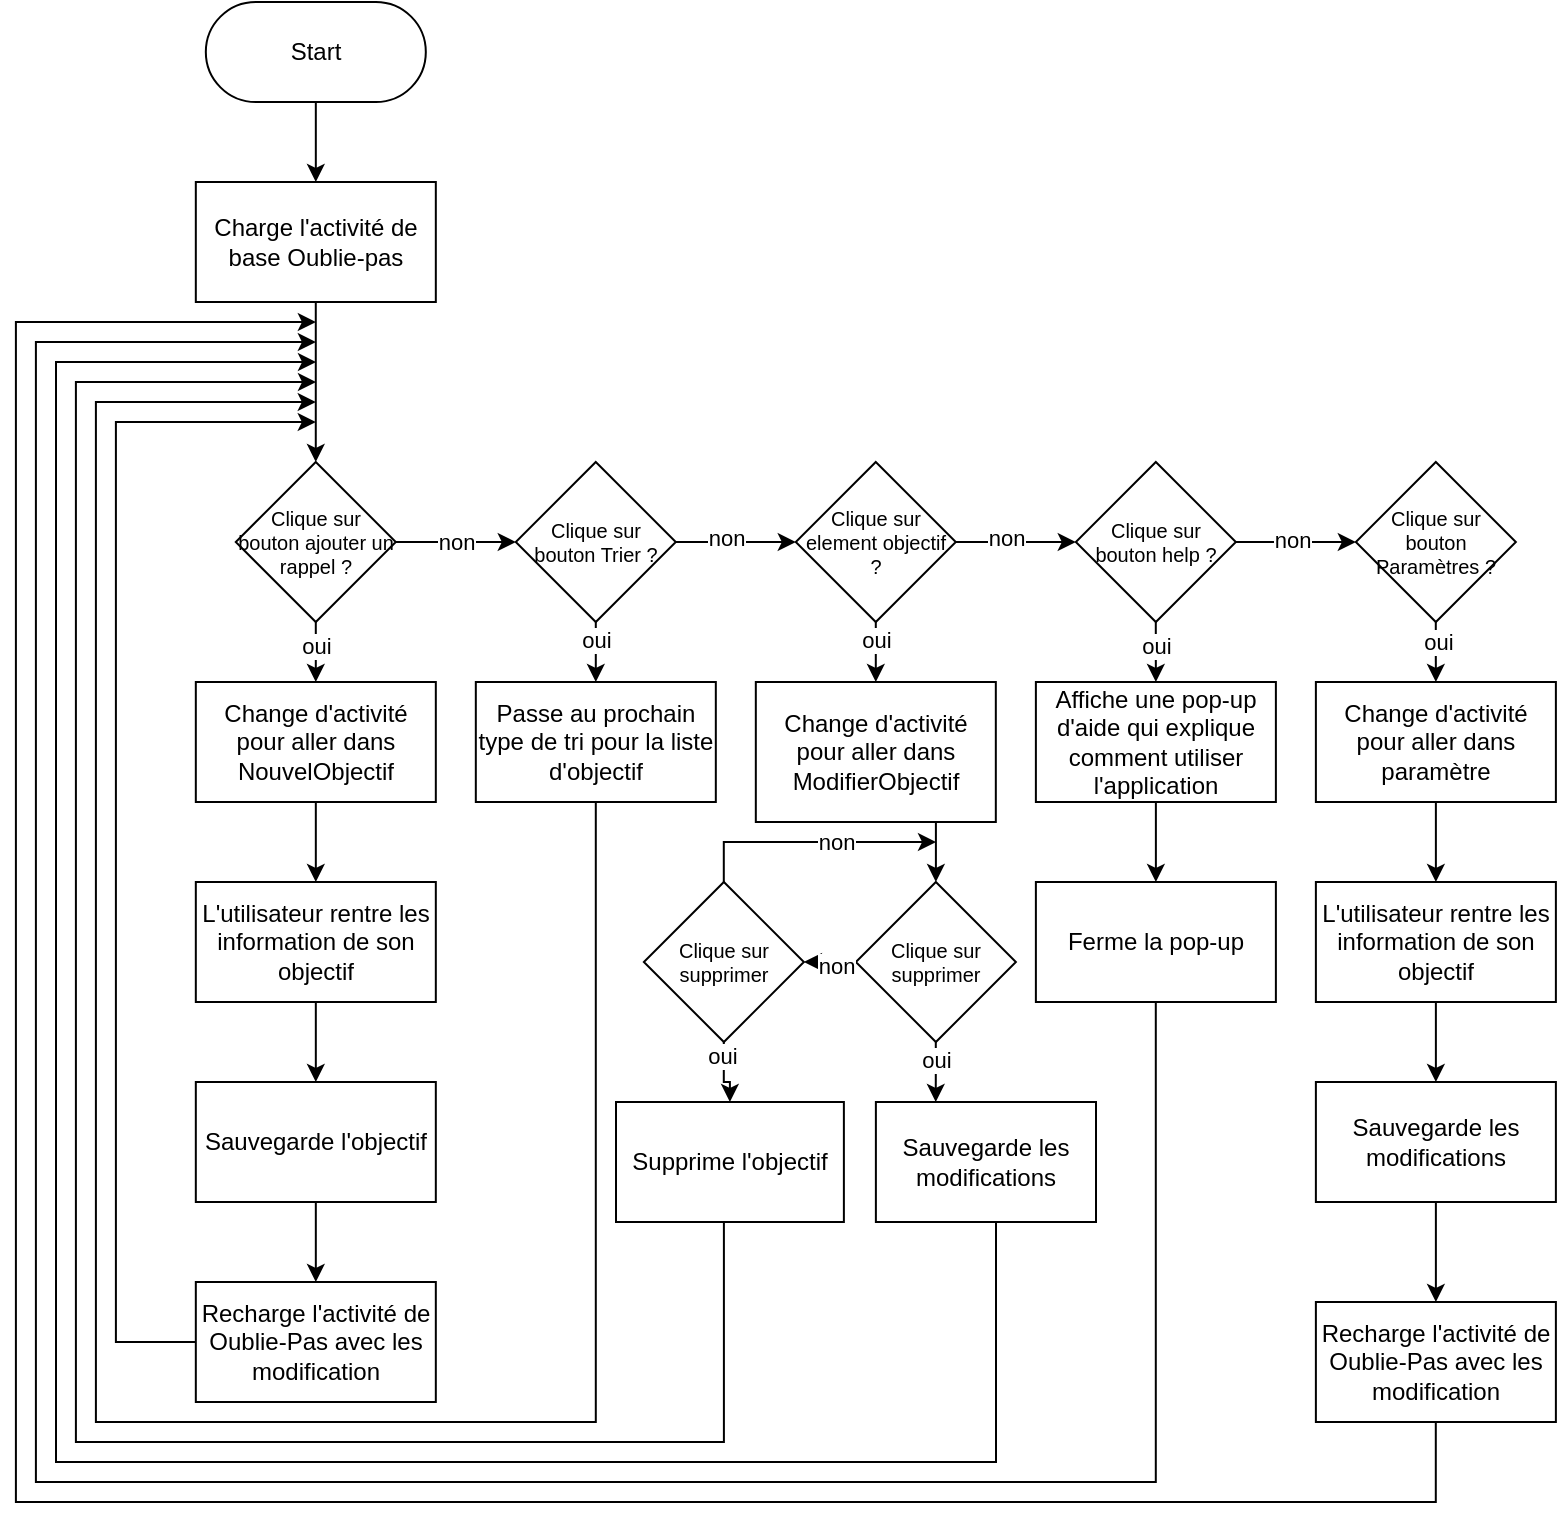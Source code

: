 <mxfile version="24.2.5" type="device">
  <diagram id="C5RBs43oDa-KdzZeNtuy" name="Page-1">
    <mxGraphModel dx="1569" dy="1183" grid="1" gridSize="10" guides="1" tooltips="1" connect="1" arrows="1" fold="1" page="1" pageScale="1" pageWidth="827" pageHeight="1169" math="0" shadow="0">
      <root>
        <mxCell id="WIyWlLk6GJQsqaUBKTNV-0" />
        <mxCell id="WIyWlLk6GJQsqaUBKTNV-1" parent="WIyWlLk6GJQsqaUBKTNV-0" />
        <mxCell id="_6tr1Xom2ZHIiFsJpTrp-49" style="edgeStyle=orthogonalEdgeStyle;rounded=0;orthogonalLoop=1;jettySize=auto;html=1;" parent="WIyWlLk6GJQsqaUBKTNV-1" source="_6tr1Xom2ZHIiFsJpTrp-1" target="_6tr1Xom2ZHIiFsJpTrp-41" edge="1">
          <mxGeometry relative="1" as="geometry" />
        </mxCell>
        <mxCell id="_6tr1Xom2ZHIiFsJpTrp-1" value="Start" style="rounded=1;whiteSpace=wrap;html=1;arcSize=50;" parent="WIyWlLk6GJQsqaUBKTNV-1" vertex="1">
          <mxGeometry x="114.91" width="110" height="50" as="geometry" />
        </mxCell>
        <mxCell id="_6tr1Xom2ZHIiFsJpTrp-14" value="non" style="edgeStyle=orthogonalEdgeStyle;rounded=0;orthogonalLoop=1;jettySize=auto;html=1;exitX=1;exitY=0.5;exitDx=0;exitDy=0;entryX=0;entryY=0.5;entryDx=0;entryDy=0;" parent="WIyWlLk6GJQsqaUBKTNV-1" source="_6tr1Xom2ZHIiFsJpTrp-3" target="_6tr1Xom2ZHIiFsJpTrp-4" edge="1">
          <mxGeometry relative="1" as="geometry">
            <mxPoint as="offset" />
          </mxGeometry>
        </mxCell>
        <mxCell id="_6tr1Xom2ZHIiFsJpTrp-19" style="edgeStyle=orthogonalEdgeStyle;rounded=0;orthogonalLoop=1;jettySize=auto;html=1;" parent="WIyWlLk6GJQsqaUBKTNV-1" source="_6tr1Xom2ZHIiFsJpTrp-3" target="_6tr1Xom2ZHIiFsJpTrp-18" edge="1">
          <mxGeometry relative="1" as="geometry" />
        </mxCell>
        <mxCell id="_8OVhGc8W89ug8LLx8K2-16" value="oui" style="edgeLabel;html=1;align=center;verticalAlign=middle;resizable=0;points=[];" vertex="1" connectable="0" parent="_6tr1Xom2ZHIiFsJpTrp-19">
          <mxGeometry x="0.134" relative="1" as="geometry">
            <mxPoint as="offset" />
          </mxGeometry>
        </mxCell>
        <mxCell id="_6tr1Xom2ZHIiFsJpTrp-3" value="Clique sur bouton ajouter un rappel ?" style="rhombus;whiteSpace=wrap;html=1;fontSize=10;" parent="WIyWlLk6GJQsqaUBKTNV-1" vertex="1">
          <mxGeometry x="129.89" y="230" width="80" height="80" as="geometry" />
        </mxCell>
        <mxCell id="_6tr1Xom2ZHIiFsJpTrp-15" style="edgeStyle=orthogonalEdgeStyle;rounded=0;orthogonalLoop=1;jettySize=auto;html=1;entryX=0;entryY=0.5;entryDx=0;entryDy=0;" parent="WIyWlLk6GJQsqaUBKTNV-1" source="_6tr1Xom2ZHIiFsJpTrp-4" target="_6tr1Xom2ZHIiFsJpTrp-5" edge="1">
          <mxGeometry relative="1" as="geometry" />
        </mxCell>
        <mxCell id="_8OVhGc8W89ug8LLx8K2-11" value="non" style="edgeLabel;html=1;align=center;verticalAlign=middle;resizable=0;points=[];" vertex="1" connectable="0" parent="_6tr1Xom2ZHIiFsJpTrp-15">
          <mxGeometry x="-0.191" y="2" relative="1" as="geometry">
            <mxPoint as="offset" />
          </mxGeometry>
        </mxCell>
        <mxCell id="_6tr1Xom2ZHIiFsJpTrp-21" style="edgeStyle=orthogonalEdgeStyle;rounded=0;orthogonalLoop=1;jettySize=auto;html=1;entryX=0.5;entryY=0;entryDx=0;entryDy=0;" parent="WIyWlLk6GJQsqaUBKTNV-1" source="_6tr1Xom2ZHIiFsJpTrp-4" target="_6tr1Xom2ZHIiFsJpTrp-20" edge="1">
          <mxGeometry relative="1" as="geometry" />
        </mxCell>
        <mxCell id="_8OVhGc8W89ug8LLx8K2-17" value="oui" style="edgeLabel;html=1;align=center;verticalAlign=middle;resizable=0;points=[];" vertex="1" connectable="0" parent="_6tr1Xom2ZHIiFsJpTrp-21">
          <mxGeometry x="-0.666" relative="1" as="geometry">
            <mxPoint as="offset" />
          </mxGeometry>
        </mxCell>
        <mxCell id="_6tr1Xom2ZHIiFsJpTrp-4" value="Clique sur bouton Trier ?" style="rhombus;whiteSpace=wrap;html=1;fontSize=10;" parent="WIyWlLk6GJQsqaUBKTNV-1" vertex="1">
          <mxGeometry x="269.89" y="230" width="80" height="80" as="geometry" />
        </mxCell>
        <mxCell id="_6tr1Xom2ZHIiFsJpTrp-16" style="edgeStyle=orthogonalEdgeStyle;rounded=0;orthogonalLoop=1;jettySize=auto;html=1;exitX=1;exitY=0.5;exitDx=0;exitDy=0;entryX=0;entryY=0.5;entryDx=0;entryDy=0;" parent="WIyWlLk6GJQsqaUBKTNV-1" source="_6tr1Xom2ZHIiFsJpTrp-5" edge="1">
          <mxGeometry relative="1" as="geometry">
            <mxPoint x="549.89" y="270" as="targetPoint" />
          </mxGeometry>
        </mxCell>
        <mxCell id="_8OVhGc8W89ug8LLx8K2-13" value="non" style="edgeLabel;html=1;align=center;verticalAlign=middle;resizable=0;points=[];" vertex="1" connectable="0" parent="_6tr1Xom2ZHIiFsJpTrp-16">
          <mxGeometry x="-0.198" y="2" relative="1" as="geometry">
            <mxPoint as="offset" />
          </mxGeometry>
        </mxCell>
        <mxCell id="_6tr1Xom2ZHIiFsJpTrp-23" style="edgeStyle=orthogonalEdgeStyle;rounded=0;orthogonalLoop=1;jettySize=auto;html=1;entryX=0.5;entryY=0;entryDx=0;entryDy=0;" parent="WIyWlLk6GJQsqaUBKTNV-1" source="_6tr1Xom2ZHIiFsJpTrp-5" target="_6tr1Xom2ZHIiFsJpTrp-22" edge="1">
          <mxGeometry relative="1" as="geometry" />
        </mxCell>
        <mxCell id="_8OVhGc8W89ug8LLx8K2-18" value="oui" style="edgeLabel;html=1;align=center;verticalAlign=middle;resizable=0;points=[];" vertex="1" connectable="0" parent="_6tr1Xom2ZHIiFsJpTrp-23">
          <mxGeometry x="-0.632" relative="1" as="geometry">
            <mxPoint as="offset" />
          </mxGeometry>
        </mxCell>
        <mxCell id="_6tr1Xom2ZHIiFsJpTrp-5" value="Clique sur element objectif ?" style="rhombus;whiteSpace=wrap;html=1;fontSize=10;spacingBottom=0;spacingLeft=0;" parent="WIyWlLk6GJQsqaUBKTNV-1" vertex="1">
          <mxGeometry x="409.89" y="230" width="80" height="80" as="geometry" />
        </mxCell>
        <mxCell id="_6tr1Xom2ZHIiFsJpTrp-27" style="edgeStyle=orthogonalEdgeStyle;rounded=0;orthogonalLoop=1;jettySize=auto;html=1;entryX=0.5;entryY=0;entryDx=0;entryDy=0;" parent="WIyWlLk6GJQsqaUBKTNV-1" source="_6tr1Xom2ZHIiFsJpTrp-7" target="_6tr1Xom2ZHIiFsJpTrp-26" edge="1">
          <mxGeometry relative="1" as="geometry" />
        </mxCell>
        <mxCell id="_8OVhGc8W89ug8LLx8K2-19" value="oui" style="edgeLabel;html=1;align=center;verticalAlign=middle;resizable=0;points=[];" vertex="1" connectable="0" parent="_6tr1Xom2ZHIiFsJpTrp-27">
          <mxGeometry x="0.267" relative="1" as="geometry">
            <mxPoint as="offset" />
          </mxGeometry>
        </mxCell>
        <mxCell id="_6tr1Xom2ZHIiFsJpTrp-58" style="edgeStyle=orthogonalEdgeStyle;rounded=0;orthogonalLoop=1;jettySize=auto;html=1;entryX=0;entryY=0.5;entryDx=0;entryDy=0;" parent="WIyWlLk6GJQsqaUBKTNV-1" source="_6tr1Xom2ZHIiFsJpTrp-7" target="_6tr1Xom2ZHIiFsJpTrp-56" edge="1">
          <mxGeometry relative="1" as="geometry" />
        </mxCell>
        <mxCell id="_8OVhGc8W89ug8LLx8K2-14" value="non" style="edgeLabel;html=1;align=center;verticalAlign=middle;resizable=0;points=[];" vertex="1" connectable="0" parent="_6tr1Xom2ZHIiFsJpTrp-58">
          <mxGeometry x="-0.081" y="1" relative="1" as="geometry">
            <mxPoint as="offset" />
          </mxGeometry>
        </mxCell>
        <mxCell id="_6tr1Xom2ZHIiFsJpTrp-7" value="Clique sur bouton help ?" style="rhombus;whiteSpace=wrap;html=1;fontSize=10;" parent="WIyWlLk6GJQsqaUBKTNV-1" vertex="1">
          <mxGeometry x="549.92" y="230" width="80" height="80" as="geometry" />
        </mxCell>
        <mxCell id="_6tr1Xom2ZHIiFsJpTrp-18" value="Change d&#39;activité pour aller dans NouvelObjectif" style="rounded=0;whiteSpace=wrap;html=1;" parent="WIyWlLk6GJQsqaUBKTNV-1" vertex="1">
          <mxGeometry x="109.91" y="340" width="120" height="60" as="geometry" />
        </mxCell>
        <mxCell id="_6tr1Xom2ZHIiFsJpTrp-59" style="edgeStyle=orthogonalEdgeStyle;rounded=0;orthogonalLoop=1;jettySize=auto;html=1;" parent="WIyWlLk6GJQsqaUBKTNV-1" source="_6tr1Xom2ZHIiFsJpTrp-20" edge="1">
          <mxGeometry relative="1" as="geometry">
            <mxPoint x="169.94" y="200" as="targetPoint" />
            <Array as="points">
              <mxPoint x="309.94" y="710" />
              <mxPoint x="59.94" y="710" />
              <mxPoint x="59.94" y="200" />
              <mxPoint x="169.94" y="200" />
            </Array>
          </mxGeometry>
        </mxCell>
        <mxCell id="_6tr1Xom2ZHIiFsJpTrp-20" value="Passe au prochain type de tri pour la liste d&#39;objectif" style="rounded=0;whiteSpace=wrap;html=1;" parent="WIyWlLk6GJQsqaUBKTNV-1" vertex="1">
          <mxGeometry x="249.91" y="340" width="120" height="60" as="geometry" />
        </mxCell>
        <mxCell id="_6tr1Xom2ZHIiFsJpTrp-60" style="edgeStyle=orthogonalEdgeStyle;rounded=0;orthogonalLoop=1;jettySize=auto;html=1;entryX=0.5;entryY=0;entryDx=0;entryDy=0;" parent="WIyWlLk6GJQsqaUBKTNV-1" source="_6tr1Xom2ZHIiFsJpTrp-22" edge="1" target="_8OVhGc8W89ug8LLx8K2-1">
          <mxGeometry relative="1" as="geometry">
            <mxPoint x="449.91" y="440" as="targetPoint" />
            <Array as="points">
              <mxPoint x="479.94" y="430" />
              <mxPoint x="479.94" y="430" />
            </Array>
          </mxGeometry>
        </mxCell>
        <mxCell id="_6tr1Xom2ZHIiFsJpTrp-22" value="Change d&#39;activité pour aller dans ModifierObjectif" style="rounded=0;whiteSpace=wrap;html=1;" parent="WIyWlLk6GJQsqaUBKTNV-1" vertex="1">
          <mxGeometry x="389.91" y="340" width="120" height="70" as="geometry" />
        </mxCell>
        <mxCell id="_6tr1Xom2ZHIiFsJpTrp-62" style="edgeStyle=orthogonalEdgeStyle;rounded=0;orthogonalLoop=1;jettySize=auto;html=1;entryX=0.5;entryY=0;entryDx=0;entryDy=0;" parent="WIyWlLk6GJQsqaUBKTNV-1" source="_6tr1Xom2ZHIiFsJpTrp-26" target="_6tr1Xom2ZHIiFsJpTrp-61" edge="1">
          <mxGeometry relative="1" as="geometry" />
        </mxCell>
        <mxCell id="_6tr1Xom2ZHIiFsJpTrp-26" value="Affiche une pop-up&lt;br&gt;d&#39;aide qui explique comment utiliser l&#39;application" style="rounded=0;whiteSpace=wrap;html=1;" parent="WIyWlLk6GJQsqaUBKTNV-1" vertex="1">
          <mxGeometry x="529.94" y="340" width="120" height="60" as="geometry" />
        </mxCell>
        <mxCell id="_6tr1Xom2ZHIiFsJpTrp-28" value="" style="endArrow=classic;html=1;rounded=0;exitX=0.5;exitY=1;exitDx=0;exitDy=0;" parent="WIyWlLk6GJQsqaUBKTNV-1" source="_6tr1Xom2ZHIiFsJpTrp-18" edge="1">
          <mxGeometry width="50" height="50" relative="1" as="geometry">
            <mxPoint x="189.91" y="540" as="sourcePoint" />
            <mxPoint x="169.91" y="440" as="targetPoint" />
          </mxGeometry>
        </mxCell>
        <mxCell id="_6tr1Xom2ZHIiFsJpTrp-33" value="L&#39;utilisateur rentre les information de son objectif" style="rounded=0;whiteSpace=wrap;html=1;" parent="WIyWlLk6GJQsqaUBKTNV-1" vertex="1">
          <mxGeometry x="109.91" y="440" width="120" height="60" as="geometry" />
        </mxCell>
        <mxCell id="_6tr1Xom2ZHIiFsJpTrp-50" style="edgeStyle=orthogonalEdgeStyle;rounded=0;orthogonalLoop=1;jettySize=auto;html=1;entryX=0.5;entryY=0;entryDx=0;entryDy=0;" parent="WIyWlLk6GJQsqaUBKTNV-1" source="_6tr1Xom2ZHIiFsJpTrp-41" target="_6tr1Xom2ZHIiFsJpTrp-3" edge="1">
          <mxGeometry relative="1" as="geometry" />
        </mxCell>
        <mxCell id="_6tr1Xom2ZHIiFsJpTrp-41" value="Charge l&#39;activité de base Oublie-pas" style="rounded=0;whiteSpace=wrap;html=1;" parent="WIyWlLk6GJQsqaUBKTNV-1" vertex="1">
          <mxGeometry x="109.91" y="90" width="120" height="60" as="geometry" />
        </mxCell>
        <mxCell id="_6tr1Xom2ZHIiFsJpTrp-46" style="edgeStyle=orthogonalEdgeStyle;rounded=0;orthogonalLoop=1;jettySize=auto;html=1;exitX=0.5;exitY=1;exitDx=0;exitDy=0;entryX=0.5;entryY=0;entryDx=0;entryDy=0;" parent="WIyWlLk6GJQsqaUBKTNV-1" source="_6tr1Xom2ZHIiFsJpTrp-43" target="_6tr1Xom2ZHIiFsJpTrp-45" edge="1">
          <mxGeometry relative="1" as="geometry" />
        </mxCell>
        <mxCell id="_6tr1Xom2ZHIiFsJpTrp-43" value="Sauvegarde l&#39;objectif" style="rounded=0;whiteSpace=wrap;html=1;" parent="WIyWlLk6GJQsqaUBKTNV-1" vertex="1">
          <mxGeometry x="109.91" y="540" width="120" height="60" as="geometry" />
        </mxCell>
        <mxCell id="_6tr1Xom2ZHIiFsJpTrp-44" value="" style="endArrow=classic;html=1;rounded=0;exitX=0.5;exitY=1;exitDx=0;exitDy=0;" parent="WIyWlLk6GJQsqaUBKTNV-1" source="_6tr1Xom2ZHIiFsJpTrp-33" target="_6tr1Xom2ZHIiFsJpTrp-43" edge="1">
          <mxGeometry width="50" height="50" relative="1" as="geometry">
            <mxPoint x="-10.06" y="530" as="sourcePoint" />
            <mxPoint x="39.94" y="480" as="targetPoint" />
          </mxGeometry>
        </mxCell>
        <mxCell id="_6tr1Xom2ZHIiFsJpTrp-48" style="edgeStyle=orthogonalEdgeStyle;rounded=0;orthogonalLoop=1;jettySize=auto;html=1;" parent="WIyWlLk6GJQsqaUBKTNV-1" source="_6tr1Xom2ZHIiFsJpTrp-45" edge="1">
          <mxGeometry relative="1" as="geometry">
            <mxPoint x="169.94" y="210" as="targetPoint" />
            <Array as="points">
              <mxPoint x="69.94" y="670" />
              <mxPoint x="69.94" y="210" />
              <mxPoint x="169.94" y="210" />
            </Array>
          </mxGeometry>
        </mxCell>
        <mxCell id="_6tr1Xom2ZHIiFsJpTrp-45" value="Recharge l&#39;activité de Oublie-Pas avec les modification" style="rounded=0;whiteSpace=wrap;html=1;" parent="WIyWlLk6GJQsqaUBKTNV-1" vertex="1">
          <mxGeometry x="109.91" y="640" width="120" height="60" as="geometry" />
        </mxCell>
        <mxCell id="_6tr1Xom2ZHIiFsJpTrp-55" style="edgeStyle=orthogonalEdgeStyle;rounded=0;orthogonalLoop=1;jettySize=auto;html=1;entryX=0.5;entryY=0;entryDx=0;entryDy=0;" parent="WIyWlLk6GJQsqaUBKTNV-1" source="_6tr1Xom2ZHIiFsJpTrp-56" target="_6tr1Xom2ZHIiFsJpTrp-57" edge="1">
          <mxGeometry relative="1" as="geometry" />
        </mxCell>
        <mxCell id="_8OVhGc8W89ug8LLx8K2-20" value="oui" style="edgeLabel;html=1;align=center;verticalAlign=middle;resizable=0;points=[];" vertex="1" connectable="0" parent="_6tr1Xom2ZHIiFsJpTrp-55">
          <mxGeometry x="0.2" y="1" relative="1" as="geometry">
            <mxPoint as="offset" />
          </mxGeometry>
        </mxCell>
        <mxCell id="_6tr1Xom2ZHIiFsJpTrp-56" value="Clique sur bouton Paramètres ?" style="rhombus;whiteSpace=wrap;html=1;fontSize=10;" parent="WIyWlLk6GJQsqaUBKTNV-1" vertex="1">
          <mxGeometry x="689.92" y="230" width="80" height="80" as="geometry" />
        </mxCell>
        <mxCell id="_6tr1Xom2ZHIiFsJpTrp-66" style="edgeStyle=orthogonalEdgeStyle;rounded=0;orthogonalLoop=1;jettySize=auto;html=1;entryX=0.5;entryY=0;entryDx=0;entryDy=0;" parent="WIyWlLk6GJQsqaUBKTNV-1" source="_6tr1Xom2ZHIiFsJpTrp-57" target="_6tr1Xom2ZHIiFsJpTrp-65" edge="1">
          <mxGeometry relative="1" as="geometry" />
        </mxCell>
        <mxCell id="_6tr1Xom2ZHIiFsJpTrp-57" value="Change d&#39;activité pour aller dans paramètre" style="rounded=0;whiteSpace=wrap;html=1;" parent="WIyWlLk6GJQsqaUBKTNV-1" vertex="1">
          <mxGeometry x="669.94" y="340" width="120" height="60" as="geometry" />
        </mxCell>
        <mxCell id="_6tr1Xom2ZHIiFsJpTrp-64" style="edgeStyle=orthogonalEdgeStyle;rounded=0;orthogonalLoop=1;jettySize=auto;html=1;" parent="WIyWlLk6GJQsqaUBKTNV-1" source="_6tr1Xom2ZHIiFsJpTrp-61" edge="1">
          <mxGeometry relative="1" as="geometry">
            <mxPoint x="169.94" y="170" as="targetPoint" />
            <Array as="points">
              <mxPoint x="589.94" y="740" />
              <mxPoint x="29.94" y="740" />
              <mxPoint x="29.94" y="170" />
            </Array>
          </mxGeometry>
        </mxCell>
        <mxCell id="_6tr1Xom2ZHIiFsJpTrp-61" value="Ferme la pop-up" style="rounded=0;whiteSpace=wrap;html=1;" parent="WIyWlLk6GJQsqaUBKTNV-1" vertex="1">
          <mxGeometry x="529.94" y="440" width="120" height="60" as="geometry" />
        </mxCell>
        <mxCell id="_6tr1Xom2ZHIiFsJpTrp-68" style="edgeStyle=orthogonalEdgeStyle;rounded=0;orthogonalLoop=1;jettySize=auto;html=1;entryX=0.5;entryY=0;entryDx=0;entryDy=0;" parent="WIyWlLk6GJQsqaUBKTNV-1" source="_6tr1Xom2ZHIiFsJpTrp-65" target="_6tr1Xom2ZHIiFsJpTrp-67" edge="1">
          <mxGeometry relative="1" as="geometry" />
        </mxCell>
        <mxCell id="_6tr1Xom2ZHIiFsJpTrp-65" value="L&#39;utilisateur rentre les information de son objectif" style="rounded=0;whiteSpace=wrap;html=1;" parent="WIyWlLk6GJQsqaUBKTNV-1" vertex="1">
          <mxGeometry x="669.94" y="440" width="120" height="60" as="geometry" />
        </mxCell>
        <mxCell id="_6tr1Xom2ZHIiFsJpTrp-70" style="edgeStyle=orthogonalEdgeStyle;rounded=0;orthogonalLoop=1;jettySize=auto;html=1;entryX=0.5;entryY=0;entryDx=0;entryDy=0;" parent="WIyWlLk6GJQsqaUBKTNV-1" source="_6tr1Xom2ZHIiFsJpTrp-67" target="_6tr1Xom2ZHIiFsJpTrp-69" edge="1">
          <mxGeometry relative="1" as="geometry" />
        </mxCell>
        <mxCell id="_6tr1Xom2ZHIiFsJpTrp-67" value="Sauvegarde les modifications" style="rounded=0;whiteSpace=wrap;html=1;" parent="WIyWlLk6GJQsqaUBKTNV-1" vertex="1">
          <mxGeometry x="669.94" y="540" width="120" height="60" as="geometry" />
        </mxCell>
        <mxCell id="_6tr1Xom2ZHIiFsJpTrp-71" style="edgeStyle=orthogonalEdgeStyle;rounded=0;orthogonalLoop=1;jettySize=auto;html=1;" parent="WIyWlLk6GJQsqaUBKTNV-1" source="_6tr1Xom2ZHIiFsJpTrp-69" edge="1">
          <mxGeometry relative="1" as="geometry">
            <mxPoint x="169.94" y="160" as="targetPoint" />
            <Array as="points">
              <mxPoint x="729.94" y="750" />
              <mxPoint x="19.94" y="750" />
              <mxPoint x="19.94" y="160" />
            </Array>
          </mxGeometry>
        </mxCell>
        <mxCell id="_6tr1Xom2ZHIiFsJpTrp-69" value="Recharge l&#39;activité de Oublie-Pas avec les modification" style="rounded=0;whiteSpace=wrap;html=1;" parent="WIyWlLk6GJQsqaUBKTNV-1" vertex="1">
          <mxGeometry x="669.94" y="650" width="120" height="60" as="geometry" />
        </mxCell>
        <mxCell id="_8OVhGc8W89ug8LLx8K2-7" style="edgeStyle=orthogonalEdgeStyle;rounded=0;orthogonalLoop=1;jettySize=auto;html=1;entryX=0.272;entryY=0;entryDx=0;entryDy=0;entryPerimeter=0;" edge="1" parent="WIyWlLk6GJQsqaUBKTNV-1" source="_8OVhGc8W89ug8LLx8K2-1" target="_8OVhGc8W89ug8LLx8K2-4">
          <mxGeometry relative="1" as="geometry" />
        </mxCell>
        <mxCell id="_8OVhGc8W89ug8LLx8K2-21" value="oui" style="edgeLabel;html=1;align=center;verticalAlign=middle;resizable=0;points=[];" vertex="1" connectable="0" parent="_8OVhGc8W89ug8LLx8K2-7">
          <mxGeometry x="-0.633" relative="1" as="geometry">
            <mxPoint as="offset" />
          </mxGeometry>
        </mxCell>
        <mxCell id="_8OVhGc8W89ug8LLx8K2-1" value="Clique sur supprimer" style="rhombus;whiteSpace=wrap;html=1;fontSize=10;spacingBottom=0;spacingLeft=0;" vertex="1" parent="WIyWlLk6GJQsqaUBKTNV-1">
          <mxGeometry x="439.94" y="440" width="80" height="80" as="geometry" />
        </mxCell>
        <mxCell id="_8OVhGc8W89ug8LLx8K2-6" style="edgeStyle=orthogonalEdgeStyle;rounded=0;orthogonalLoop=1;jettySize=auto;html=1;" edge="1" parent="WIyWlLk6GJQsqaUBKTNV-1" source="_8OVhGc8W89ug8LLx8K2-2" target="_8OVhGc8W89ug8LLx8K2-5">
          <mxGeometry relative="1" as="geometry" />
        </mxCell>
        <mxCell id="_8OVhGc8W89ug8LLx8K2-22" value="oui" style="edgeLabel;html=1;align=center;verticalAlign=middle;resizable=0;points=[];" vertex="1" connectable="0" parent="_8OVhGc8W89ug8LLx8K2-6">
          <mxGeometry x="-0.599" y="-1" relative="1" as="geometry">
            <mxPoint as="offset" />
          </mxGeometry>
        </mxCell>
        <mxCell id="_8OVhGc8W89ug8LLx8K2-9" value="non" style="edgeStyle=orthogonalEdgeStyle;rounded=0;orthogonalLoop=1;jettySize=auto;html=1;" edge="1" parent="WIyWlLk6GJQsqaUBKTNV-1" source="_8OVhGc8W89ug8LLx8K2-2">
          <mxGeometry x="0.207" relative="1" as="geometry">
            <mxPoint x="480" y="420.0" as="targetPoint" />
            <Array as="points">
              <mxPoint x="374" y="420" />
            </Array>
            <mxPoint as="offset" />
          </mxGeometry>
        </mxCell>
        <mxCell id="_8OVhGc8W89ug8LLx8K2-2" value="Clique sur supprimer" style="rhombus;whiteSpace=wrap;html=1;fontSize=10;spacingBottom=0;spacingLeft=0;" vertex="1" parent="WIyWlLk6GJQsqaUBKTNV-1">
          <mxGeometry x="333.94" y="440" width="80" height="80" as="geometry" />
        </mxCell>
        <mxCell id="_8OVhGc8W89ug8LLx8K2-3" value="" style="endArrow=classic;html=1;rounded=0;exitX=0;exitY=0.5;exitDx=0;exitDy=0;entryX=1;entryY=0.5;entryDx=0;entryDy=0;" edge="1" parent="WIyWlLk6GJQsqaUBKTNV-1" source="_8OVhGc8W89ug8LLx8K2-1" target="_8OVhGc8W89ug8LLx8K2-2">
          <mxGeometry width="50" height="50" relative="1" as="geometry">
            <mxPoint x="479.94" y="640" as="sourcePoint" />
            <mxPoint x="529.94" y="590" as="targetPoint" />
          </mxGeometry>
        </mxCell>
        <mxCell id="_8OVhGc8W89ug8LLx8K2-15" value="non" style="edgeLabel;html=1;align=center;verticalAlign=middle;resizable=0;points=[];" vertex="1" connectable="0" parent="_8OVhGc8W89ug8LLx8K2-3">
          <mxGeometry x="-0.235" y="2" relative="1" as="geometry">
            <mxPoint as="offset" />
          </mxGeometry>
        </mxCell>
        <mxCell id="_8OVhGc8W89ug8LLx8K2-10" style="edgeStyle=orthogonalEdgeStyle;rounded=0;orthogonalLoop=1;jettySize=auto;html=1;" edge="1" parent="WIyWlLk6GJQsqaUBKTNV-1" source="_8OVhGc8W89ug8LLx8K2-4">
          <mxGeometry relative="1" as="geometry">
            <mxPoint x="170" y="180" as="targetPoint" />
            <Array as="points">
              <mxPoint x="510" y="730" />
              <mxPoint x="40" y="730" />
              <mxPoint x="40" y="180" />
            </Array>
          </mxGeometry>
        </mxCell>
        <mxCell id="_8OVhGc8W89ug8LLx8K2-4" value="Sauvegarde les modifications" style="rounded=0;whiteSpace=wrap;html=1;" vertex="1" parent="WIyWlLk6GJQsqaUBKTNV-1">
          <mxGeometry x="449.94" y="550" width="110.06" height="60" as="geometry" />
        </mxCell>
        <mxCell id="_8OVhGc8W89ug8LLx8K2-8" style="edgeStyle=orthogonalEdgeStyle;rounded=0;orthogonalLoop=1;jettySize=auto;html=1;" edge="1" parent="WIyWlLk6GJQsqaUBKTNV-1" source="_8OVhGc8W89ug8LLx8K2-5">
          <mxGeometry relative="1" as="geometry">
            <mxPoint x="170" y="190" as="targetPoint" />
            <Array as="points">
              <mxPoint x="373.94" y="720" />
              <mxPoint x="49.94" y="720" />
              <mxPoint x="49.94" y="190" />
            </Array>
          </mxGeometry>
        </mxCell>
        <mxCell id="_8OVhGc8W89ug8LLx8K2-5" value="Supprime l&#39;objectif" style="rounded=0;whiteSpace=wrap;html=1;" vertex="1" parent="WIyWlLk6GJQsqaUBKTNV-1">
          <mxGeometry x="320" y="550" width="113.94" height="60" as="geometry" />
        </mxCell>
      </root>
    </mxGraphModel>
  </diagram>
</mxfile>
